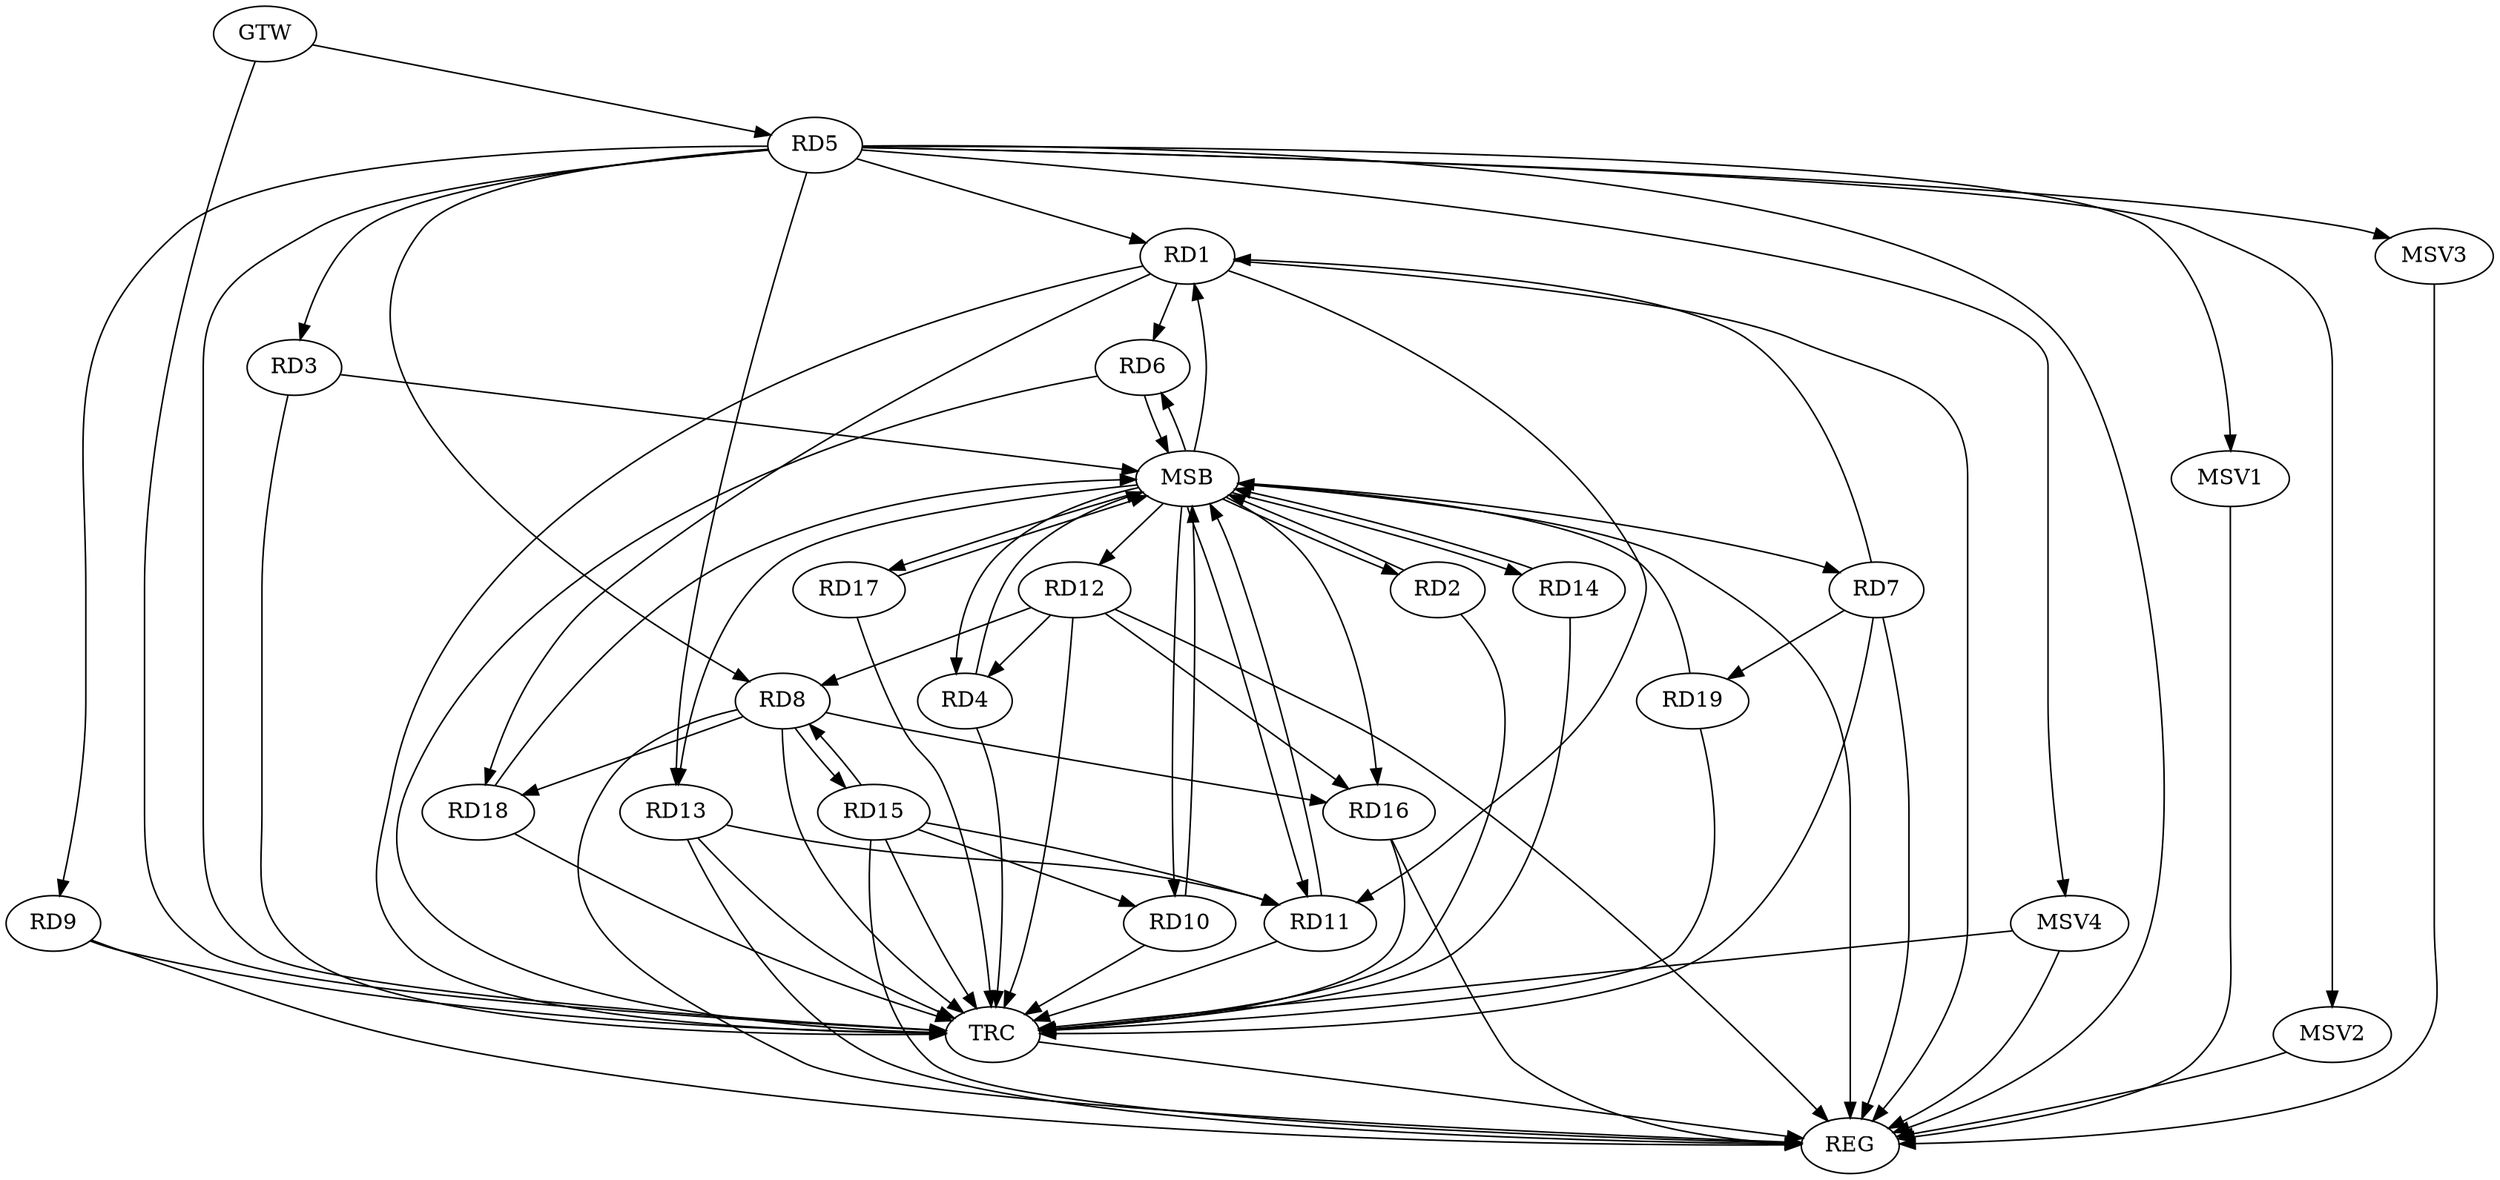 strict digraph G {
  RD1 [ label="RD1" ];
  RD2 [ label="RD2" ];
  RD3 [ label="RD3" ];
  RD4 [ label="RD4" ];
  RD5 [ label="RD5" ];
  RD6 [ label="RD6" ];
  RD7 [ label="RD7" ];
  RD8 [ label="RD8" ];
  RD9 [ label="RD9" ];
  RD10 [ label="RD10" ];
  RD11 [ label="RD11" ];
  RD12 [ label="RD12" ];
  RD13 [ label="RD13" ];
  RD14 [ label="RD14" ];
  RD15 [ label="RD15" ];
  RD16 [ label="RD16" ];
  RD17 [ label="RD17" ];
  RD18 [ label="RD18" ];
  RD19 [ label="RD19" ];
  GTW [ label="GTW" ];
  REG [ label="REG" ];
  MSB [ label="MSB" ];
  TRC [ label="TRC" ];
  MSV1 [ label="MSV1" ];
  MSV2 [ label="MSV2" ];
  MSV3 [ label="MSV3" ];
  MSV4 [ label="MSV4" ];
  RD5 -> RD1;
  RD1 -> RD6;
  RD7 -> RD1;
  RD1 -> RD11;
  RD1 -> RD18;
  RD5 -> RD3;
  RD12 -> RD4;
  RD5 -> RD8;
  RD5 -> RD9;
  RD5 -> RD13;
  RD7 -> RD19;
  RD12 -> RD8;
  RD8 -> RD15;
  RD15 -> RD8;
  RD8 -> RD16;
  RD8 -> RD18;
  RD15 -> RD10;
  RD13 -> RD11;
  RD15 -> RD11;
  RD12 -> RD16;
  GTW -> RD5;
  RD1 -> REG;
  RD5 -> REG;
  RD7 -> REG;
  RD8 -> REG;
  RD9 -> REG;
  RD12 -> REG;
  RD13 -> REG;
  RD15 -> REG;
  RD16 -> REG;
  RD2 -> MSB;
  MSB -> REG;
  RD3 -> MSB;
  MSB -> RD4;
  MSB -> RD13;
  MSB -> RD14;
  RD4 -> MSB;
  MSB -> RD6;
  MSB -> RD7;
  RD6 -> MSB;
  MSB -> RD2;
  RD10 -> MSB;
  MSB -> RD11;
  MSB -> RD17;
  RD11 -> MSB;
  MSB -> RD12;
  RD14 -> MSB;
  MSB -> RD10;
  RD17 -> MSB;
  RD18 -> MSB;
  MSB -> RD1;
  MSB -> RD16;
  RD19 -> MSB;
  RD1 -> TRC;
  RD2 -> TRC;
  RD3 -> TRC;
  RD4 -> TRC;
  RD5 -> TRC;
  RD6 -> TRC;
  RD7 -> TRC;
  RD8 -> TRC;
  RD9 -> TRC;
  RD10 -> TRC;
  RD11 -> TRC;
  RD12 -> TRC;
  RD13 -> TRC;
  RD14 -> TRC;
  RD15 -> TRC;
  RD16 -> TRC;
  RD17 -> TRC;
  RD18 -> TRC;
  RD19 -> TRC;
  GTW -> TRC;
  TRC -> REG;
  RD5 -> MSV1;
  RD5 -> MSV2;
  MSV1 -> REG;
  MSV2 -> REG;
  RD5 -> MSV3;
  MSV3 -> REG;
  RD5 -> MSV4;
  MSV4 -> REG;
  MSV4 -> TRC;
}
